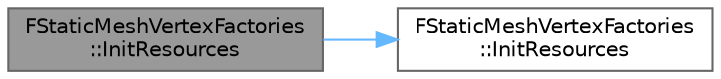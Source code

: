 digraph "FStaticMeshVertexFactories::InitResources"
{
 // INTERACTIVE_SVG=YES
 // LATEX_PDF_SIZE
  bgcolor="transparent";
  edge [fontname=Helvetica,fontsize=10,labelfontname=Helvetica,labelfontsize=10];
  node [fontname=Helvetica,fontsize=10,shape=box,height=0.2,width=0.4];
  rankdir="LR";
  Node1 [id="Node000001",label="FStaticMeshVertexFactories\l::InitResources",height=0.2,width=0.4,color="gray40", fillcolor="grey60", style="filled", fontcolor="black",tooltip=" "];
  Node1 -> Node2 [id="edge1_Node000001_Node000002",color="steelblue1",style="solid",tooltip=" "];
  Node2 [id="Node000002",label="FStaticMeshVertexFactories\l::InitResources",height=0.2,width=0.4,color="grey40", fillcolor="white", style="filled",URL="$d4/de3/structFStaticMeshVertexFactories.html#ac2d6dc09b65cc32da7891efcf8a5e6a4",tooltip="Initializes all rendering resources."];
}
